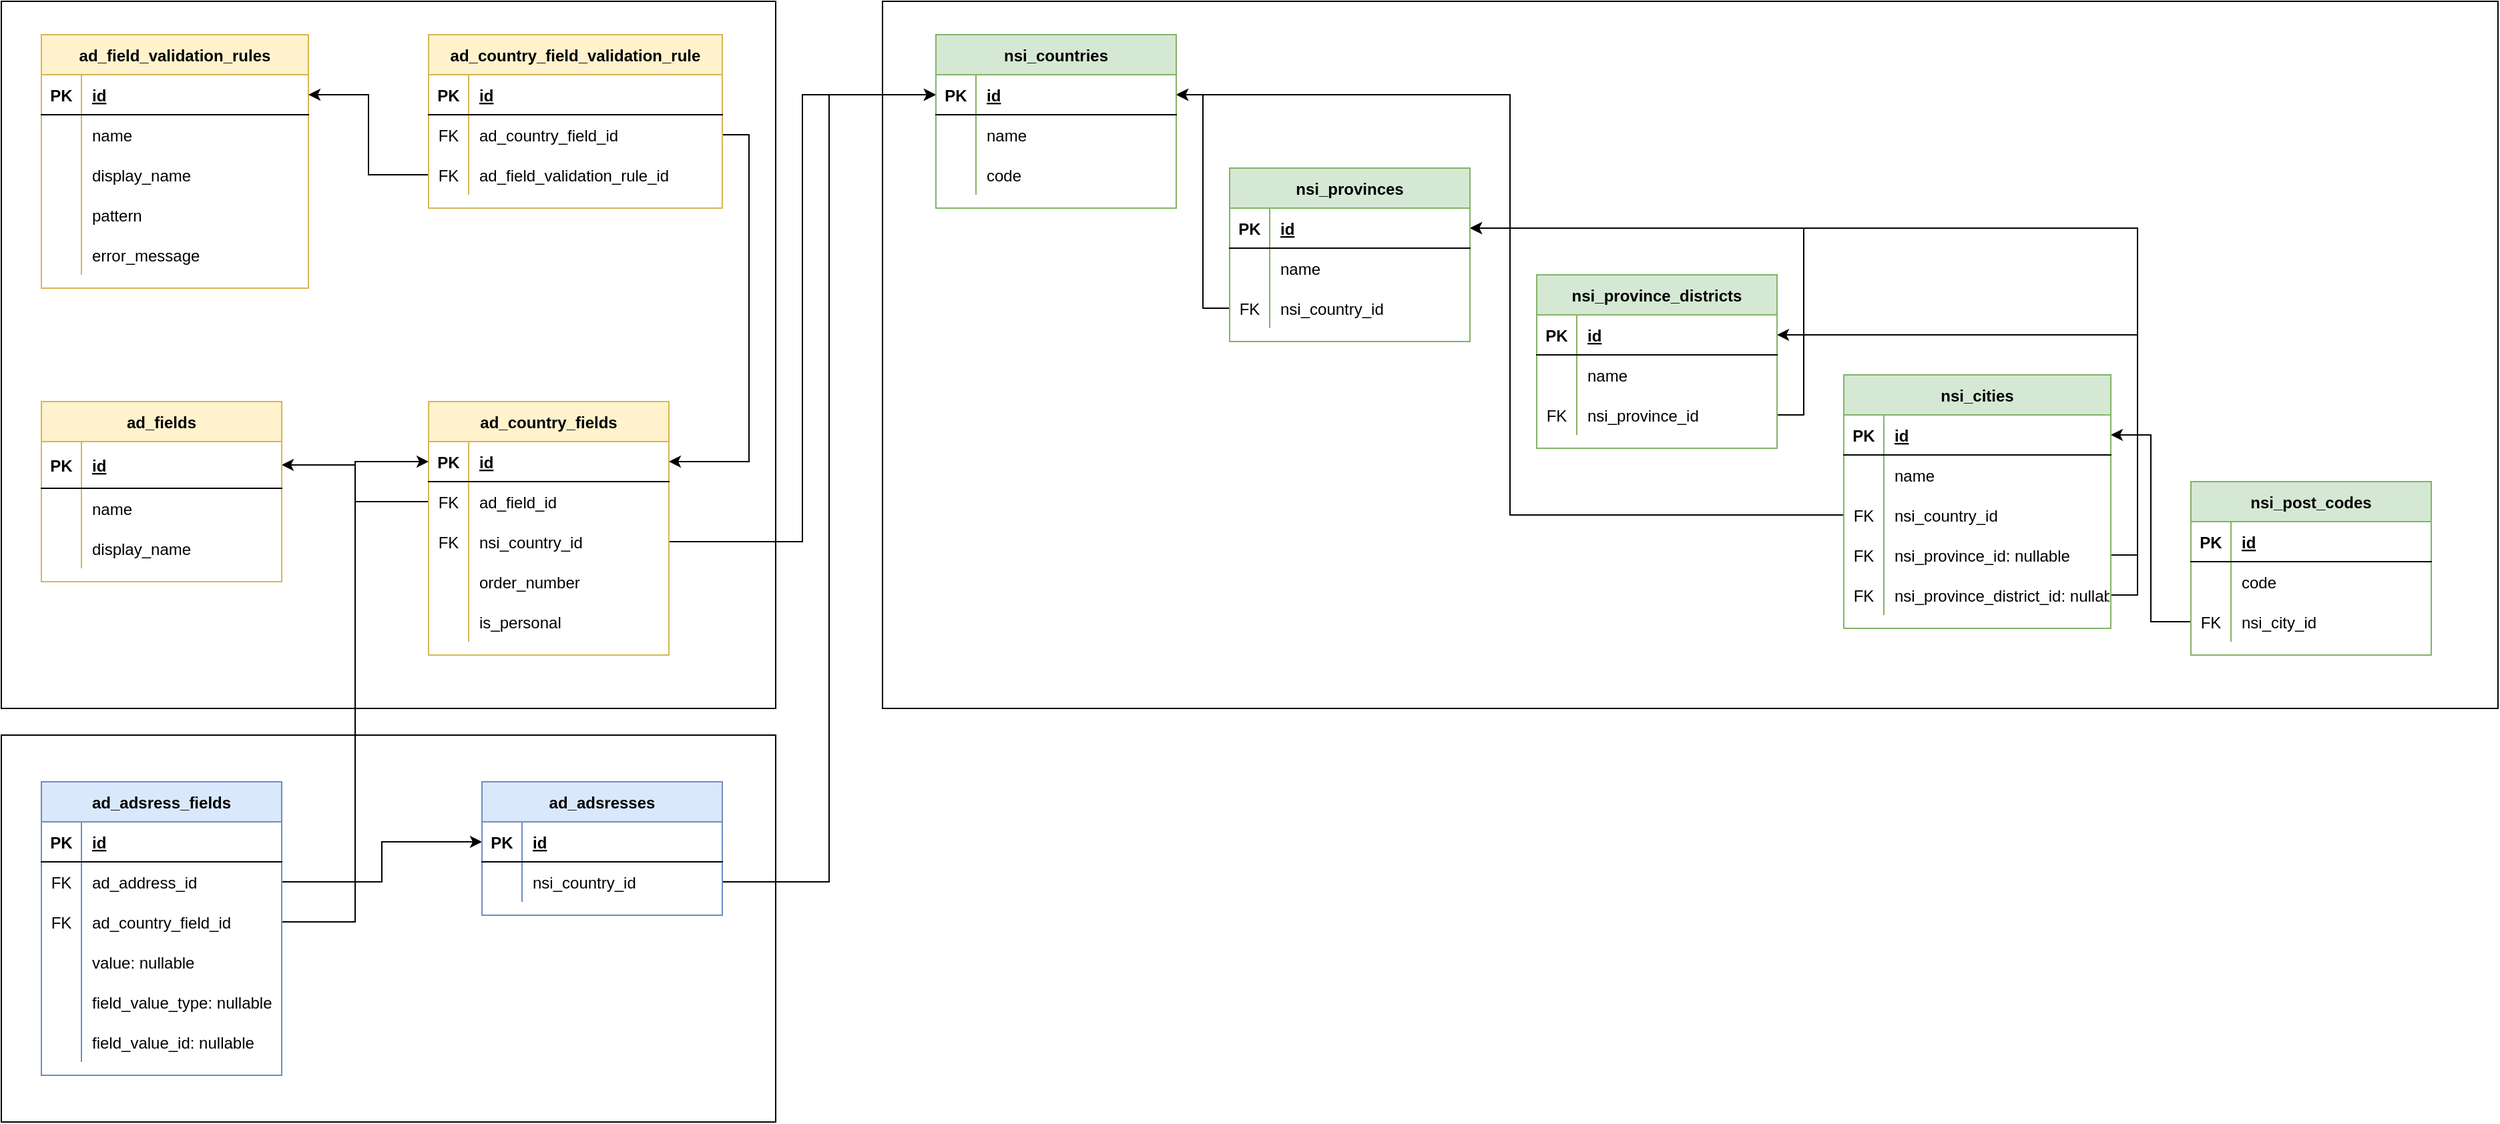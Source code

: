 <mxfile version="13.7.3" type="device"><diagram id="ImB7umV2oOKdSKVImsy7" name="Страница 1"><mxGraphModel dx="2858" dy="1176" grid="1" gridSize="10" guides="1" tooltips="1" connect="1" arrows="1" fold="1" page="1" pageScale="1" pageWidth="827" pageHeight="1169" math="0" shadow="0"><root><mxCell id="0"/><mxCell id="1" parent="0"/><mxCell id="CqZ3nAAo0mYx82hCjhZS-216" value="" style="rounded=0;whiteSpace=wrap;html=1;" vertex="1" parent="1"><mxGeometry x="60" y="170" width="1210" height="530" as="geometry"/></mxCell><mxCell id="CqZ3nAAo0mYx82hCjhZS-215" value="" style="rounded=0;whiteSpace=wrap;html=1;" vertex="1" parent="1"><mxGeometry x="-600" y="720" width="580" height="290" as="geometry"/></mxCell><mxCell id="CqZ3nAAo0mYx82hCjhZS-213" value="" style="rounded=0;whiteSpace=wrap;html=1;" vertex="1" parent="1"><mxGeometry x="-600" y="170" width="580" height="530" as="geometry"/></mxCell><mxCell id="CqZ3nAAo0mYx82hCjhZS-110" style="edgeStyle=orthogonalEdgeStyle;rounded=0;orthogonalLoop=1;jettySize=auto;html=1;exitX=1;exitY=0.5;exitDx=0;exitDy=0;" edge="1" parent="1" source="CqZ3nAAo0mYx82hCjhZS-104" target="CqZ3nAAo0mYx82hCjhZS-2"><mxGeometry relative="1" as="geometry"/></mxCell><mxCell id="CqZ3nAAo0mYx82hCjhZS-111" style="edgeStyle=orthogonalEdgeStyle;rounded=0;orthogonalLoop=1;jettySize=auto;html=1;exitX=0;exitY=0.5;exitDx=0;exitDy=0;entryX=1;entryY=0.5;entryDx=0;entryDy=0;" edge="1" parent="1" source="CqZ3nAAo0mYx82hCjhZS-101" target="CqZ3nAAo0mYx82hCjhZS-70"><mxGeometry relative="1" as="geometry"/></mxCell><mxCell id="CqZ3nAAo0mYx82hCjhZS-82" value="ad_field_validation_rules" style="shape=table;startSize=30;container=1;collapsible=1;childLayout=tableLayout;fixedRows=1;rowLines=0;fontStyle=1;align=center;resizeLast=1;fillColor=#fff2cc;strokeColor=#d6b656;" vertex="1" parent="1"><mxGeometry x="-570" y="195" width="200" height="190" as="geometry"/></mxCell><mxCell id="CqZ3nAAo0mYx82hCjhZS-83" value="" style="shape=partialRectangle;collapsible=0;dropTarget=0;pointerEvents=0;fillColor=none;top=0;left=0;bottom=1;right=0;points=[[0,0.5],[1,0.5]];portConstraint=eastwest;" vertex="1" parent="CqZ3nAAo0mYx82hCjhZS-82"><mxGeometry y="30" width="200" height="30" as="geometry"/></mxCell><mxCell id="CqZ3nAAo0mYx82hCjhZS-84" value="PK" style="shape=partialRectangle;connectable=0;fillColor=none;top=0;left=0;bottom=0;right=0;fontStyle=1;overflow=hidden;" vertex="1" parent="CqZ3nAAo0mYx82hCjhZS-83"><mxGeometry width="30" height="30" as="geometry"/></mxCell><mxCell id="CqZ3nAAo0mYx82hCjhZS-85" value="id" style="shape=partialRectangle;connectable=0;fillColor=none;top=0;left=0;bottom=0;right=0;align=left;spacingLeft=6;fontStyle=5;overflow=hidden;" vertex="1" parent="CqZ3nAAo0mYx82hCjhZS-83"><mxGeometry x="30" width="170" height="30" as="geometry"/></mxCell><mxCell id="CqZ3nAAo0mYx82hCjhZS-89" value="" style="shape=partialRectangle;collapsible=0;dropTarget=0;pointerEvents=0;fillColor=none;top=0;left=0;bottom=0;right=0;points=[[0,0.5],[1,0.5]];portConstraint=eastwest;" vertex="1" parent="CqZ3nAAo0mYx82hCjhZS-82"><mxGeometry y="60" width="200" height="30" as="geometry"/></mxCell><mxCell id="CqZ3nAAo0mYx82hCjhZS-90" value="" style="shape=partialRectangle;connectable=0;fillColor=none;top=0;left=0;bottom=0;right=0;editable=1;overflow=hidden;" vertex="1" parent="CqZ3nAAo0mYx82hCjhZS-89"><mxGeometry width="30" height="30" as="geometry"/></mxCell><mxCell id="CqZ3nAAo0mYx82hCjhZS-91" value="name" style="shape=partialRectangle;connectable=0;fillColor=none;top=0;left=0;bottom=0;right=0;align=left;spacingLeft=6;overflow=hidden;" vertex="1" parent="CqZ3nAAo0mYx82hCjhZS-89"><mxGeometry x="30" width="170" height="30" as="geometry"/></mxCell><mxCell id="CqZ3nAAo0mYx82hCjhZS-207" value="" style="shape=partialRectangle;collapsible=0;dropTarget=0;pointerEvents=0;fillColor=none;top=0;left=0;bottom=0;right=0;points=[[0,0.5],[1,0.5]];portConstraint=eastwest;" vertex="1" parent="CqZ3nAAo0mYx82hCjhZS-82"><mxGeometry y="90" width="200" height="30" as="geometry"/></mxCell><mxCell id="CqZ3nAAo0mYx82hCjhZS-208" value="" style="shape=partialRectangle;connectable=0;fillColor=none;top=0;left=0;bottom=0;right=0;editable=1;overflow=hidden;" vertex="1" parent="CqZ3nAAo0mYx82hCjhZS-207"><mxGeometry width="30" height="30" as="geometry"/></mxCell><mxCell id="CqZ3nAAo0mYx82hCjhZS-209" value="display_name" style="shape=partialRectangle;connectable=0;fillColor=none;top=0;left=0;bottom=0;right=0;align=left;spacingLeft=6;overflow=hidden;" vertex="1" parent="CqZ3nAAo0mYx82hCjhZS-207"><mxGeometry x="30" width="170" height="30" as="geometry"/></mxCell><mxCell id="CqZ3nAAo0mYx82hCjhZS-92" value="" style="shape=partialRectangle;collapsible=0;dropTarget=0;pointerEvents=0;fillColor=none;top=0;left=0;bottom=0;right=0;points=[[0,0.5],[1,0.5]];portConstraint=eastwest;" vertex="1" parent="CqZ3nAAo0mYx82hCjhZS-82"><mxGeometry y="120" width="200" height="30" as="geometry"/></mxCell><mxCell id="CqZ3nAAo0mYx82hCjhZS-93" value="" style="shape=partialRectangle;connectable=0;fillColor=none;top=0;left=0;bottom=0;right=0;editable=1;overflow=hidden;" vertex="1" parent="CqZ3nAAo0mYx82hCjhZS-92"><mxGeometry width="30" height="30" as="geometry"/></mxCell><mxCell id="CqZ3nAAo0mYx82hCjhZS-94" value="pattern" style="shape=partialRectangle;connectable=0;fillColor=none;top=0;left=0;bottom=0;right=0;align=left;spacingLeft=6;overflow=hidden;" vertex="1" parent="CqZ3nAAo0mYx82hCjhZS-92"><mxGeometry x="30" width="170" height="30" as="geometry"/></mxCell><mxCell id="CqZ3nAAo0mYx82hCjhZS-201" value="" style="shape=partialRectangle;collapsible=0;dropTarget=0;pointerEvents=0;fillColor=none;top=0;left=0;bottom=0;right=0;points=[[0,0.5],[1,0.5]];portConstraint=eastwest;" vertex="1" parent="CqZ3nAAo0mYx82hCjhZS-82"><mxGeometry y="150" width="200" height="30" as="geometry"/></mxCell><mxCell id="CqZ3nAAo0mYx82hCjhZS-202" value="" style="shape=partialRectangle;connectable=0;fillColor=none;top=0;left=0;bottom=0;right=0;editable=1;overflow=hidden;" vertex="1" parent="CqZ3nAAo0mYx82hCjhZS-201"><mxGeometry width="30" height="30" as="geometry"/></mxCell><mxCell id="CqZ3nAAo0mYx82hCjhZS-203" value="error_message" style="shape=partialRectangle;connectable=0;fillColor=none;top=0;left=0;bottom=0;right=0;align=left;spacingLeft=6;overflow=hidden;" vertex="1" parent="CqZ3nAAo0mYx82hCjhZS-201"><mxGeometry x="30" width="170" height="30" as="geometry"/></mxCell><mxCell id="CqZ3nAAo0mYx82hCjhZS-127" style="edgeStyle=orthogonalEdgeStyle;rounded=0;orthogonalLoop=1;jettySize=auto;html=1;exitX=1;exitY=0.5;exitDx=0;exitDy=0;entryX=1;entryY=0.5;entryDx=0;entryDy=0;" edge="1" parent="1" source="CqZ3nAAo0mYx82hCjhZS-116" target="CqZ3nAAo0mYx82hCjhZS-98"><mxGeometry relative="1" as="geometry"/></mxCell><mxCell id="CqZ3nAAo0mYx82hCjhZS-128" style="edgeStyle=orthogonalEdgeStyle;rounded=0;orthogonalLoop=1;jettySize=auto;html=1;exitX=0;exitY=0.5;exitDx=0;exitDy=0;entryX=1;entryY=0.5;entryDx=0;entryDy=0;" edge="1" parent="1" source="CqZ3nAAo0mYx82hCjhZS-119" target="CqZ3nAAo0mYx82hCjhZS-83"><mxGeometry relative="1" as="geometry"/></mxCell><mxCell id="CqZ3nAAo0mYx82hCjhZS-159" style="edgeStyle=orthogonalEdgeStyle;rounded=0;orthogonalLoop=1;jettySize=auto;html=1;entryX=1;entryY=0.5;entryDx=0;entryDy=0;" edge="1" parent="1" source="CqZ3nAAo0mYx82hCjhZS-21" target="CqZ3nAAo0mYx82hCjhZS-2"><mxGeometry relative="1" as="geometry"/></mxCell><mxCell id="CqZ3nAAo0mYx82hCjhZS-161" style="edgeStyle=orthogonalEdgeStyle;rounded=0;orthogonalLoop=1;jettySize=auto;html=1;exitX=0;exitY=0.5;exitDx=0;exitDy=0;entryX=1;entryY=0.5;entryDx=0;entryDy=0;" edge="1" parent="1" source="CqZ3nAAo0mYx82hCjhZS-136" target="CqZ3nAAo0mYx82hCjhZS-2"><mxGeometry relative="1" as="geometry"/></mxCell><mxCell id="CqZ3nAAo0mYx82hCjhZS-162" style="edgeStyle=orthogonalEdgeStyle;rounded=0;orthogonalLoop=1;jettySize=auto;html=1;exitX=1;exitY=0.5;exitDx=0;exitDy=0;entryX=1;entryY=0.5;entryDx=0;entryDy=0;" edge="1" parent="1" source="CqZ3nAAo0mYx82hCjhZS-149" target="CqZ3nAAo0mYx82hCjhZS-130"><mxGeometry relative="1" as="geometry"/></mxCell><mxCell id="CqZ3nAAo0mYx82hCjhZS-163" style="edgeStyle=orthogonalEdgeStyle;rounded=0;orthogonalLoop=1;jettySize=auto;html=1;exitX=1;exitY=0.5;exitDx=0;exitDy=0;entryX=1;entryY=0.5;entryDx=0;entryDy=0;" edge="1" parent="1" source="CqZ3nAAo0mYx82hCjhZS-24" target="CqZ3nAAo0mYx82hCjhZS-130"><mxGeometry relative="1" as="geometry"/></mxCell><mxCell id="CqZ3nAAo0mYx82hCjhZS-164" style="edgeStyle=orthogonalEdgeStyle;rounded=0;orthogonalLoop=1;jettySize=auto;html=1;exitX=1;exitY=0.5;exitDx=0;exitDy=0;entryX=1;entryY=0.5;entryDx=0;entryDy=0;" edge="1" parent="1" source="CqZ3nAAo0mYx82hCjhZS-155" target="CqZ3nAAo0mYx82hCjhZS-143"><mxGeometry relative="1" as="geometry"/></mxCell><mxCell id="CqZ3nAAo0mYx82hCjhZS-204" style="edgeStyle=orthogonalEdgeStyle;rounded=0;orthogonalLoop=1;jettySize=auto;html=1;exitX=0;exitY=0.5;exitDx=0;exitDy=0;entryX=1;entryY=0.5;entryDx=0;entryDy=0;" edge="1" parent="1" source="CqZ3nAAo0mYx82hCjhZS-34" target="CqZ3nAAo0mYx82hCjhZS-15"><mxGeometry relative="1" as="geometry"/></mxCell><mxCell id="CqZ3nAAo0mYx82hCjhZS-97" value="ad_country_fields" style="shape=table;startSize=30;container=1;collapsible=1;childLayout=tableLayout;fixedRows=1;rowLines=0;fontStyle=1;align=center;resizeLast=1;fillColor=#fff2cc;strokeColor=#d6b656;" vertex="1" parent="1"><mxGeometry x="-280" y="470" width="180" height="190" as="geometry"/></mxCell><mxCell id="CqZ3nAAo0mYx82hCjhZS-98" value="" style="shape=partialRectangle;collapsible=0;dropTarget=0;pointerEvents=0;fillColor=none;top=0;left=0;bottom=1;right=0;points=[[0,0.5],[1,0.5]];portConstraint=eastwest;" vertex="1" parent="CqZ3nAAo0mYx82hCjhZS-97"><mxGeometry y="30" width="180" height="30" as="geometry"/></mxCell><mxCell id="CqZ3nAAo0mYx82hCjhZS-99" value="PK" style="shape=partialRectangle;connectable=0;fillColor=none;top=0;left=0;bottom=0;right=0;fontStyle=1;overflow=hidden;" vertex="1" parent="CqZ3nAAo0mYx82hCjhZS-98"><mxGeometry width="30" height="30" as="geometry"/></mxCell><mxCell id="CqZ3nAAo0mYx82hCjhZS-100" value="id" style="shape=partialRectangle;connectable=0;fillColor=none;top=0;left=0;bottom=0;right=0;align=left;spacingLeft=6;fontStyle=5;overflow=hidden;" vertex="1" parent="CqZ3nAAo0mYx82hCjhZS-98"><mxGeometry x="30" width="150" height="30" as="geometry"/></mxCell><mxCell id="CqZ3nAAo0mYx82hCjhZS-101" value="" style="shape=partialRectangle;collapsible=0;dropTarget=0;pointerEvents=0;fillColor=none;top=0;left=0;bottom=0;right=0;points=[[0,0.5],[1,0.5]];portConstraint=eastwest;" vertex="1" parent="CqZ3nAAo0mYx82hCjhZS-97"><mxGeometry y="60" width="180" height="30" as="geometry"/></mxCell><mxCell id="CqZ3nAAo0mYx82hCjhZS-102" value="FK" style="shape=partialRectangle;connectable=0;fillColor=none;top=0;left=0;bottom=0;right=0;editable=1;overflow=hidden;" vertex="1" parent="CqZ3nAAo0mYx82hCjhZS-101"><mxGeometry width="30" height="30" as="geometry"/></mxCell><mxCell id="CqZ3nAAo0mYx82hCjhZS-103" value="ad_field_id" style="shape=partialRectangle;connectable=0;fillColor=none;top=0;left=0;bottom=0;right=0;align=left;spacingLeft=6;overflow=hidden;" vertex="1" parent="CqZ3nAAo0mYx82hCjhZS-101"><mxGeometry x="30" width="150" height="30" as="geometry"/></mxCell><mxCell id="CqZ3nAAo0mYx82hCjhZS-104" value="" style="shape=partialRectangle;collapsible=0;dropTarget=0;pointerEvents=0;fillColor=none;top=0;left=0;bottom=0;right=0;points=[[0,0.5],[1,0.5]];portConstraint=eastwest;" vertex="1" parent="CqZ3nAAo0mYx82hCjhZS-97"><mxGeometry y="90" width="180" height="30" as="geometry"/></mxCell><mxCell id="CqZ3nAAo0mYx82hCjhZS-105" value="FK" style="shape=partialRectangle;connectable=0;fillColor=none;top=0;left=0;bottom=0;right=0;editable=1;overflow=hidden;" vertex="1" parent="CqZ3nAAo0mYx82hCjhZS-104"><mxGeometry width="30" height="30" as="geometry"/></mxCell><mxCell id="CqZ3nAAo0mYx82hCjhZS-106" value="nsi_country_id" style="shape=partialRectangle;connectable=0;fillColor=none;top=0;left=0;bottom=0;right=0;align=left;spacingLeft=6;overflow=hidden;" vertex="1" parent="CqZ3nAAo0mYx82hCjhZS-104"><mxGeometry x="30" width="150" height="30" as="geometry"/></mxCell><mxCell id="CqZ3nAAo0mYx82hCjhZS-178" value="" style="shape=partialRectangle;collapsible=0;dropTarget=0;pointerEvents=0;fillColor=none;top=0;left=0;bottom=0;right=0;points=[[0,0.5],[1,0.5]];portConstraint=eastwest;" vertex="1" parent="CqZ3nAAo0mYx82hCjhZS-97"><mxGeometry y="120" width="180" height="30" as="geometry"/></mxCell><mxCell id="CqZ3nAAo0mYx82hCjhZS-179" value="" style="shape=partialRectangle;connectable=0;fillColor=none;top=0;left=0;bottom=0;right=0;editable=1;overflow=hidden;" vertex="1" parent="CqZ3nAAo0mYx82hCjhZS-178"><mxGeometry width="30" height="30" as="geometry"/></mxCell><mxCell id="CqZ3nAAo0mYx82hCjhZS-180" value="order_number" style="shape=partialRectangle;connectable=0;fillColor=none;top=0;left=0;bottom=0;right=0;align=left;spacingLeft=6;overflow=hidden;" vertex="1" parent="CqZ3nAAo0mYx82hCjhZS-178"><mxGeometry x="30" width="150" height="30" as="geometry"/></mxCell><mxCell id="CqZ3nAAo0mYx82hCjhZS-107" value="" style="shape=partialRectangle;collapsible=0;dropTarget=0;pointerEvents=0;fillColor=none;top=0;left=0;bottom=0;right=0;points=[[0,0.5],[1,0.5]];portConstraint=eastwest;" vertex="1" parent="CqZ3nAAo0mYx82hCjhZS-97"><mxGeometry y="150" width="180" height="30" as="geometry"/></mxCell><mxCell id="CqZ3nAAo0mYx82hCjhZS-108" value="" style="shape=partialRectangle;connectable=0;fillColor=none;top=0;left=0;bottom=0;right=0;editable=1;overflow=hidden;" vertex="1" parent="CqZ3nAAo0mYx82hCjhZS-107"><mxGeometry width="30" height="30" as="geometry"/></mxCell><mxCell id="CqZ3nAAo0mYx82hCjhZS-109" value="is_personal" style="shape=partialRectangle;connectable=0;fillColor=none;top=0;left=0;bottom=0;right=0;align=left;spacingLeft=6;overflow=hidden;" vertex="1" parent="CqZ3nAAo0mYx82hCjhZS-107"><mxGeometry x="30" width="150" height="30" as="geometry"/></mxCell><mxCell id="CqZ3nAAo0mYx82hCjhZS-205" style="edgeStyle=orthogonalEdgeStyle;rounded=0;orthogonalLoop=1;jettySize=auto;html=1;exitX=1;exitY=0.5;exitDx=0;exitDy=0;entryX=0;entryY=0.5;entryDx=0;entryDy=0;" edge="1" parent="1" source="CqZ3nAAo0mYx82hCjhZS-185" target="CqZ3nAAo0mYx82hCjhZS-166"><mxGeometry relative="1" as="geometry"/></mxCell><mxCell id="CqZ3nAAo0mYx82hCjhZS-206" style="edgeStyle=orthogonalEdgeStyle;rounded=0;orthogonalLoop=1;jettySize=auto;html=1;exitX=1;exitY=0.5;exitDx=0;exitDy=0;entryX=0;entryY=0.5;entryDx=0;entryDy=0;" edge="1" parent="1" source="CqZ3nAAo0mYx82hCjhZS-172" target="CqZ3nAAo0mYx82hCjhZS-2"><mxGeometry relative="1" as="geometry"/></mxCell><mxCell id="CqZ3nAAo0mYx82hCjhZS-214" style="edgeStyle=orthogonalEdgeStyle;rounded=0;orthogonalLoop=1;jettySize=auto;html=1;exitX=1;exitY=0.5;exitDx=0;exitDy=0;entryX=0;entryY=0.5;entryDx=0;entryDy=0;" edge="1" parent="1" source="CqZ3nAAo0mYx82hCjhZS-195" target="CqZ3nAAo0mYx82hCjhZS-98"><mxGeometry relative="1" as="geometry"/></mxCell><mxCell id="CqZ3nAAo0mYx82hCjhZS-112" value="ad_country_field_validation_rule" style="shape=table;startSize=30;container=1;collapsible=1;childLayout=tableLayout;fixedRows=1;rowLines=0;fontStyle=1;align=center;resizeLast=1;fillColor=#fff2cc;strokeColor=#d6b656;" vertex="1" parent="1"><mxGeometry x="-280" y="195" width="220" height="130" as="geometry"/></mxCell><mxCell id="CqZ3nAAo0mYx82hCjhZS-113" value="" style="shape=partialRectangle;collapsible=0;dropTarget=0;pointerEvents=0;fillColor=none;top=0;left=0;bottom=1;right=0;points=[[0,0.5],[1,0.5]];portConstraint=eastwest;" vertex="1" parent="CqZ3nAAo0mYx82hCjhZS-112"><mxGeometry y="30" width="220" height="30" as="geometry"/></mxCell><mxCell id="CqZ3nAAo0mYx82hCjhZS-114" value="PK" style="shape=partialRectangle;connectable=0;fillColor=none;top=0;left=0;bottom=0;right=0;fontStyle=1;overflow=hidden;" vertex="1" parent="CqZ3nAAo0mYx82hCjhZS-113"><mxGeometry width="30" height="30" as="geometry"/></mxCell><mxCell id="CqZ3nAAo0mYx82hCjhZS-115" value="id" style="shape=partialRectangle;connectable=0;fillColor=none;top=0;left=0;bottom=0;right=0;align=left;spacingLeft=6;fontStyle=5;overflow=hidden;" vertex="1" parent="CqZ3nAAo0mYx82hCjhZS-113"><mxGeometry x="30" width="190" height="30" as="geometry"/></mxCell><mxCell id="CqZ3nAAo0mYx82hCjhZS-116" value="" style="shape=partialRectangle;collapsible=0;dropTarget=0;pointerEvents=0;fillColor=none;top=0;left=0;bottom=0;right=0;points=[[0,0.5],[1,0.5]];portConstraint=eastwest;" vertex="1" parent="CqZ3nAAo0mYx82hCjhZS-112"><mxGeometry y="60" width="220" height="30" as="geometry"/></mxCell><mxCell id="CqZ3nAAo0mYx82hCjhZS-117" value="FK" style="shape=partialRectangle;connectable=0;fillColor=none;top=0;left=0;bottom=0;right=0;editable=1;overflow=hidden;" vertex="1" parent="CqZ3nAAo0mYx82hCjhZS-116"><mxGeometry width="30" height="30" as="geometry"/></mxCell><mxCell id="CqZ3nAAo0mYx82hCjhZS-118" value="ad_country_field_id" style="shape=partialRectangle;connectable=0;fillColor=none;top=0;left=0;bottom=0;right=0;align=left;spacingLeft=6;overflow=hidden;" vertex="1" parent="CqZ3nAAo0mYx82hCjhZS-116"><mxGeometry x="30" width="190" height="30" as="geometry"/></mxCell><mxCell id="CqZ3nAAo0mYx82hCjhZS-119" value="" style="shape=partialRectangle;collapsible=0;dropTarget=0;pointerEvents=0;fillColor=none;top=0;left=0;bottom=0;right=0;points=[[0,0.5],[1,0.5]];portConstraint=eastwest;" vertex="1" parent="CqZ3nAAo0mYx82hCjhZS-112"><mxGeometry y="90" width="220" height="30" as="geometry"/></mxCell><mxCell id="CqZ3nAAo0mYx82hCjhZS-120" value="FK" style="shape=partialRectangle;connectable=0;fillColor=none;top=0;left=0;bottom=0;right=0;editable=1;overflow=hidden;" vertex="1" parent="CqZ3nAAo0mYx82hCjhZS-119"><mxGeometry width="30" height="30" as="geometry"/></mxCell><mxCell id="CqZ3nAAo0mYx82hCjhZS-121" value="ad_field_validation_rule_id" style="shape=partialRectangle;connectable=0;fillColor=none;top=0;left=0;bottom=0;right=0;align=left;spacingLeft=6;overflow=hidden;" vertex="1" parent="CqZ3nAAo0mYx82hCjhZS-119"><mxGeometry x="30" width="190" height="30" as="geometry"/></mxCell><mxCell id="CqZ3nAAo0mYx82hCjhZS-1" value="nsi_countries" style="shape=table;startSize=30;container=1;collapsible=1;childLayout=tableLayout;fixedRows=1;rowLines=0;fontStyle=1;align=center;resizeLast=1;fillColor=#d5e8d4;strokeColor=#82b366;" vertex="1" parent="1"><mxGeometry x="100" y="195" width="180" height="130" as="geometry"/></mxCell><mxCell id="CqZ3nAAo0mYx82hCjhZS-2" value="" style="shape=partialRectangle;collapsible=0;dropTarget=0;pointerEvents=0;fillColor=none;top=0;left=0;bottom=1;right=0;points=[[0,0.5],[1,0.5]];portConstraint=eastwest;" vertex="1" parent="CqZ3nAAo0mYx82hCjhZS-1"><mxGeometry y="30" width="180" height="30" as="geometry"/></mxCell><mxCell id="CqZ3nAAo0mYx82hCjhZS-3" value="PK" style="shape=partialRectangle;connectable=0;fillColor=none;top=0;left=0;bottom=0;right=0;fontStyle=1;overflow=hidden;" vertex="1" parent="CqZ3nAAo0mYx82hCjhZS-2"><mxGeometry width="30" height="30" as="geometry"/></mxCell><mxCell id="CqZ3nAAo0mYx82hCjhZS-4" value="id" style="shape=partialRectangle;connectable=0;fillColor=none;top=0;left=0;bottom=0;right=0;align=left;spacingLeft=6;fontStyle=5;overflow=hidden;" vertex="1" parent="CqZ3nAAo0mYx82hCjhZS-2"><mxGeometry x="30" width="150" height="30" as="geometry"/></mxCell><mxCell id="CqZ3nAAo0mYx82hCjhZS-5" value="" style="shape=partialRectangle;collapsible=0;dropTarget=0;pointerEvents=0;fillColor=none;top=0;left=0;bottom=0;right=0;points=[[0,0.5],[1,0.5]];portConstraint=eastwest;" vertex="1" parent="CqZ3nAAo0mYx82hCjhZS-1"><mxGeometry y="60" width="180" height="30" as="geometry"/></mxCell><mxCell id="CqZ3nAAo0mYx82hCjhZS-6" value="" style="shape=partialRectangle;connectable=0;fillColor=none;top=0;left=0;bottom=0;right=0;editable=1;overflow=hidden;" vertex="1" parent="CqZ3nAAo0mYx82hCjhZS-5"><mxGeometry width="30" height="30" as="geometry"/></mxCell><mxCell id="CqZ3nAAo0mYx82hCjhZS-7" value="name" style="shape=partialRectangle;connectable=0;fillColor=none;top=0;left=0;bottom=0;right=0;align=left;spacingLeft=6;overflow=hidden;" vertex="1" parent="CqZ3nAAo0mYx82hCjhZS-5"><mxGeometry x="30" width="150" height="30" as="geometry"/></mxCell><mxCell id="CqZ3nAAo0mYx82hCjhZS-11" value="" style="shape=partialRectangle;collapsible=0;dropTarget=0;pointerEvents=0;fillColor=none;top=0;left=0;bottom=0;right=0;points=[[0,0.5],[1,0.5]];portConstraint=eastwest;" vertex="1" parent="CqZ3nAAo0mYx82hCjhZS-1"><mxGeometry y="90" width="180" height="30" as="geometry"/></mxCell><mxCell id="CqZ3nAAo0mYx82hCjhZS-12" value="" style="shape=partialRectangle;connectable=0;fillColor=none;top=0;left=0;bottom=0;right=0;editable=1;overflow=hidden;" vertex="1" parent="CqZ3nAAo0mYx82hCjhZS-11"><mxGeometry width="30" height="30" as="geometry"/></mxCell><mxCell id="CqZ3nAAo0mYx82hCjhZS-13" value="code" style="shape=partialRectangle;connectable=0;fillColor=none;top=0;left=0;bottom=0;right=0;align=left;spacingLeft=6;overflow=hidden;" vertex="1" parent="CqZ3nAAo0mYx82hCjhZS-11"><mxGeometry x="30" width="150" height="30" as="geometry"/></mxCell><mxCell id="CqZ3nAAo0mYx82hCjhZS-129" value="nsi_provinces" style="shape=table;startSize=30;container=1;collapsible=1;childLayout=tableLayout;fixedRows=1;rowLines=0;fontStyle=1;align=center;resizeLast=1;fillColor=#d5e8d4;strokeColor=#82b366;" vertex="1" parent="1"><mxGeometry x="320" y="295" width="180" height="130" as="geometry"/></mxCell><mxCell id="CqZ3nAAo0mYx82hCjhZS-130" value="" style="shape=partialRectangle;collapsible=0;dropTarget=0;pointerEvents=0;fillColor=none;top=0;left=0;bottom=1;right=0;points=[[0,0.5],[1,0.5]];portConstraint=eastwest;" vertex="1" parent="CqZ3nAAo0mYx82hCjhZS-129"><mxGeometry y="30" width="180" height="30" as="geometry"/></mxCell><mxCell id="CqZ3nAAo0mYx82hCjhZS-131" value="PK" style="shape=partialRectangle;connectable=0;fillColor=none;top=0;left=0;bottom=0;right=0;fontStyle=1;overflow=hidden;" vertex="1" parent="CqZ3nAAo0mYx82hCjhZS-130"><mxGeometry width="30" height="30" as="geometry"/></mxCell><mxCell id="CqZ3nAAo0mYx82hCjhZS-132" value="id" style="shape=partialRectangle;connectable=0;fillColor=none;top=0;left=0;bottom=0;right=0;align=left;spacingLeft=6;fontStyle=5;overflow=hidden;" vertex="1" parent="CqZ3nAAo0mYx82hCjhZS-130"><mxGeometry x="30" width="150" height="30" as="geometry"/></mxCell><mxCell id="CqZ3nAAo0mYx82hCjhZS-133" value="" style="shape=partialRectangle;collapsible=0;dropTarget=0;pointerEvents=0;fillColor=none;top=0;left=0;bottom=0;right=0;points=[[0,0.5],[1,0.5]];portConstraint=eastwest;" vertex="1" parent="CqZ3nAAo0mYx82hCjhZS-129"><mxGeometry y="60" width="180" height="30" as="geometry"/></mxCell><mxCell id="CqZ3nAAo0mYx82hCjhZS-134" value="" style="shape=partialRectangle;connectable=0;fillColor=none;top=0;left=0;bottom=0;right=0;editable=1;overflow=hidden;" vertex="1" parent="CqZ3nAAo0mYx82hCjhZS-133"><mxGeometry width="30" height="30" as="geometry"/></mxCell><mxCell id="CqZ3nAAo0mYx82hCjhZS-135" value="name" style="shape=partialRectangle;connectable=0;fillColor=none;top=0;left=0;bottom=0;right=0;align=left;spacingLeft=6;overflow=hidden;" vertex="1" parent="CqZ3nAAo0mYx82hCjhZS-133"><mxGeometry x="30" width="150" height="30" as="geometry"/></mxCell><mxCell id="CqZ3nAAo0mYx82hCjhZS-136" value="" style="shape=partialRectangle;collapsible=0;dropTarget=0;pointerEvents=0;fillColor=none;top=0;left=0;bottom=0;right=0;points=[[0,0.5],[1,0.5]];portConstraint=eastwest;" vertex="1" parent="CqZ3nAAo0mYx82hCjhZS-129"><mxGeometry y="90" width="180" height="30" as="geometry"/></mxCell><mxCell id="CqZ3nAAo0mYx82hCjhZS-137" value="FK" style="shape=partialRectangle;connectable=0;fillColor=none;top=0;left=0;bottom=0;right=0;editable=1;overflow=hidden;" vertex="1" parent="CqZ3nAAo0mYx82hCjhZS-136"><mxGeometry width="30" height="30" as="geometry"/></mxCell><mxCell id="CqZ3nAAo0mYx82hCjhZS-138" value="nsi_country_id" style="shape=partialRectangle;connectable=0;fillColor=none;top=0;left=0;bottom=0;right=0;align=left;spacingLeft=6;overflow=hidden;" vertex="1" parent="CqZ3nAAo0mYx82hCjhZS-136"><mxGeometry x="30" width="150" height="30" as="geometry"/></mxCell><mxCell id="CqZ3nAAo0mYx82hCjhZS-142" value="nsi_province_districts" style="shape=table;startSize=30;container=1;collapsible=1;childLayout=tableLayout;fixedRows=1;rowLines=0;fontStyle=1;align=center;resizeLast=1;fillColor=#d5e8d4;strokeColor=#82b366;" vertex="1" parent="1"><mxGeometry x="550" y="375" width="180" height="130" as="geometry"/></mxCell><mxCell id="CqZ3nAAo0mYx82hCjhZS-143" value="" style="shape=partialRectangle;collapsible=0;dropTarget=0;pointerEvents=0;fillColor=none;top=0;left=0;bottom=1;right=0;points=[[0,0.5],[1,0.5]];portConstraint=eastwest;" vertex="1" parent="CqZ3nAAo0mYx82hCjhZS-142"><mxGeometry y="30" width="180" height="30" as="geometry"/></mxCell><mxCell id="CqZ3nAAo0mYx82hCjhZS-144" value="PK" style="shape=partialRectangle;connectable=0;fillColor=none;top=0;left=0;bottom=0;right=0;fontStyle=1;overflow=hidden;" vertex="1" parent="CqZ3nAAo0mYx82hCjhZS-143"><mxGeometry width="30" height="30" as="geometry"/></mxCell><mxCell id="CqZ3nAAo0mYx82hCjhZS-145" value="id" style="shape=partialRectangle;connectable=0;fillColor=none;top=0;left=0;bottom=0;right=0;align=left;spacingLeft=6;fontStyle=5;overflow=hidden;" vertex="1" parent="CqZ3nAAo0mYx82hCjhZS-143"><mxGeometry x="30" width="150" height="30" as="geometry"/></mxCell><mxCell id="CqZ3nAAo0mYx82hCjhZS-146" value="" style="shape=partialRectangle;collapsible=0;dropTarget=0;pointerEvents=0;fillColor=none;top=0;left=0;bottom=0;right=0;points=[[0,0.5],[1,0.5]];portConstraint=eastwest;" vertex="1" parent="CqZ3nAAo0mYx82hCjhZS-142"><mxGeometry y="60" width="180" height="30" as="geometry"/></mxCell><mxCell id="CqZ3nAAo0mYx82hCjhZS-147" value="" style="shape=partialRectangle;connectable=0;fillColor=none;top=0;left=0;bottom=0;right=0;editable=1;overflow=hidden;" vertex="1" parent="CqZ3nAAo0mYx82hCjhZS-146"><mxGeometry width="30" height="30" as="geometry"/></mxCell><mxCell id="CqZ3nAAo0mYx82hCjhZS-148" value="name" style="shape=partialRectangle;connectable=0;fillColor=none;top=0;left=0;bottom=0;right=0;align=left;spacingLeft=6;overflow=hidden;" vertex="1" parent="CqZ3nAAo0mYx82hCjhZS-146"><mxGeometry x="30" width="150" height="30" as="geometry"/></mxCell><mxCell id="CqZ3nAAo0mYx82hCjhZS-149" value="" style="shape=partialRectangle;collapsible=0;dropTarget=0;pointerEvents=0;fillColor=none;top=0;left=0;bottom=0;right=0;points=[[0,0.5],[1,0.5]];portConstraint=eastwest;" vertex="1" parent="CqZ3nAAo0mYx82hCjhZS-142"><mxGeometry y="90" width="180" height="30" as="geometry"/></mxCell><mxCell id="CqZ3nAAo0mYx82hCjhZS-150" value="FK" style="shape=partialRectangle;connectable=0;fillColor=none;top=0;left=0;bottom=0;right=0;editable=1;overflow=hidden;" vertex="1" parent="CqZ3nAAo0mYx82hCjhZS-149"><mxGeometry width="30" height="30" as="geometry"/></mxCell><mxCell id="CqZ3nAAo0mYx82hCjhZS-151" value="nsi_province_id" style="shape=partialRectangle;connectable=0;fillColor=none;top=0;left=0;bottom=0;right=0;align=left;spacingLeft=6;overflow=hidden;" vertex="1" parent="CqZ3nAAo0mYx82hCjhZS-149"><mxGeometry x="30" width="150" height="30" as="geometry"/></mxCell><mxCell id="CqZ3nAAo0mYx82hCjhZS-14" value="nsi_cities" style="shape=table;startSize=30;container=1;collapsible=1;childLayout=tableLayout;fixedRows=1;rowLines=0;fontStyle=1;align=center;resizeLast=1;fillColor=#d5e8d4;strokeColor=#82b366;" vertex="1" parent="1"><mxGeometry x="780" y="450" width="200" height="190" as="geometry"/></mxCell><mxCell id="CqZ3nAAo0mYx82hCjhZS-15" value="" style="shape=partialRectangle;collapsible=0;dropTarget=0;pointerEvents=0;fillColor=none;top=0;left=0;bottom=1;right=0;points=[[0,0.5],[1,0.5]];portConstraint=eastwest;" vertex="1" parent="CqZ3nAAo0mYx82hCjhZS-14"><mxGeometry y="30" width="200" height="30" as="geometry"/></mxCell><mxCell id="CqZ3nAAo0mYx82hCjhZS-16" value="PK" style="shape=partialRectangle;connectable=0;fillColor=none;top=0;left=0;bottom=0;right=0;fontStyle=1;overflow=hidden;" vertex="1" parent="CqZ3nAAo0mYx82hCjhZS-15"><mxGeometry width="30" height="30" as="geometry"/></mxCell><mxCell id="CqZ3nAAo0mYx82hCjhZS-17" value="id" style="shape=partialRectangle;connectable=0;fillColor=none;top=0;left=0;bottom=0;right=0;align=left;spacingLeft=6;fontStyle=5;overflow=hidden;" vertex="1" parent="CqZ3nAAo0mYx82hCjhZS-15"><mxGeometry x="30" width="170" height="30" as="geometry"/></mxCell><mxCell id="CqZ3nAAo0mYx82hCjhZS-18" value="" style="shape=partialRectangle;collapsible=0;dropTarget=0;pointerEvents=0;fillColor=none;top=0;left=0;bottom=0;right=0;points=[[0,0.5],[1,0.5]];portConstraint=eastwest;" vertex="1" parent="CqZ3nAAo0mYx82hCjhZS-14"><mxGeometry y="60" width="200" height="30" as="geometry"/></mxCell><mxCell id="CqZ3nAAo0mYx82hCjhZS-19" value="" style="shape=partialRectangle;connectable=0;fillColor=none;top=0;left=0;bottom=0;right=0;editable=1;overflow=hidden;" vertex="1" parent="CqZ3nAAo0mYx82hCjhZS-18"><mxGeometry width="30" height="30" as="geometry"/></mxCell><mxCell id="CqZ3nAAo0mYx82hCjhZS-20" value="name" style="shape=partialRectangle;connectable=0;fillColor=none;top=0;left=0;bottom=0;right=0;align=left;spacingLeft=6;overflow=hidden;" vertex="1" parent="CqZ3nAAo0mYx82hCjhZS-18"><mxGeometry x="30" width="170" height="30" as="geometry"/></mxCell><mxCell id="CqZ3nAAo0mYx82hCjhZS-21" value="" style="shape=partialRectangle;collapsible=0;dropTarget=0;pointerEvents=0;fillColor=none;top=0;left=0;bottom=0;right=0;points=[[0,0.5],[1,0.5]];portConstraint=eastwest;" vertex="1" parent="CqZ3nAAo0mYx82hCjhZS-14"><mxGeometry y="90" width="200" height="30" as="geometry"/></mxCell><mxCell id="CqZ3nAAo0mYx82hCjhZS-22" value="FK" style="shape=partialRectangle;connectable=0;fillColor=none;top=0;left=0;bottom=0;right=0;editable=1;overflow=hidden;" vertex="1" parent="CqZ3nAAo0mYx82hCjhZS-21"><mxGeometry width="30" height="30" as="geometry"/></mxCell><mxCell id="CqZ3nAAo0mYx82hCjhZS-23" value="nsi_country_id" style="shape=partialRectangle;connectable=0;fillColor=none;top=0;left=0;bottom=0;right=0;align=left;spacingLeft=6;overflow=hidden;" vertex="1" parent="CqZ3nAAo0mYx82hCjhZS-21"><mxGeometry x="30" width="170" height="30" as="geometry"/></mxCell><mxCell id="CqZ3nAAo0mYx82hCjhZS-24" value="" style="shape=partialRectangle;collapsible=0;dropTarget=0;pointerEvents=0;fillColor=none;top=0;left=0;bottom=0;right=0;points=[[0,0.5],[1,0.5]];portConstraint=eastwest;" vertex="1" parent="CqZ3nAAo0mYx82hCjhZS-14"><mxGeometry y="120" width="200" height="30" as="geometry"/></mxCell><mxCell id="CqZ3nAAo0mYx82hCjhZS-25" value="FK" style="shape=partialRectangle;connectable=0;fillColor=none;top=0;left=0;bottom=0;right=0;editable=1;overflow=hidden;" vertex="1" parent="CqZ3nAAo0mYx82hCjhZS-24"><mxGeometry width="30" height="30" as="geometry"/></mxCell><mxCell id="CqZ3nAAo0mYx82hCjhZS-26" value="nsi_province_id: nullable" style="shape=partialRectangle;connectable=0;fillColor=none;top=0;left=0;bottom=0;right=0;align=left;spacingLeft=6;overflow=hidden;" vertex="1" parent="CqZ3nAAo0mYx82hCjhZS-24"><mxGeometry x="30" width="170" height="30" as="geometry"/></mxCell><mxCell id="CqZ3nAAo0mYx82hCjhZS-155" value="" style="shape=partialRectangle;collapsible=0;dropTarget=0;pointerEvents=0;fillColor=none;top=0;left=0;bottom=0;right=0;points=[[0,0.5],[1,0.5]];portConstraint=eastwest;" vertex="1" parent="CqZ3nAAo0mYx82hCjhZS-14"><mxGeometry y="150" width="200" height="30" as="geometry"/></mxCell><mxCell id="CqZ3nAAo0mYx82hCjhZS-156" value="FK" style="shape=partialRectangle;connectable=0;fillColor=none;top=0;left=0;bottom=0;right=0;editable=1;overflow=hidden;" vertex="1" parent="CqZ3nAAo0mYx82hCjhZS-155"><mxGeometry width="30" height="30" as="geometry"/></mxCell><mxCell id="CqZ3nAAo0mYx82hCjhZS-157" value="nsi_province_district_id: nullable" style="shape=partialRectangle;connectable=0;fillColor=none;top=0;left=0;bottom=0;right=0;align=left;spacingLeft=6;overflow=hidden;" vertex="1" parent="CqZ3nAAo0mYx82hCjhZS-155"><mxGeometry x="30" width="170" height="30" as="geometry"/></mxCell><mxCell id="CqZ3nAAo0mYx82hCjhZS-27" value="nsi_post_codes" style="shape=table;startSize=30;container=1;collapsible=1;childLayout=tableLayout;fixedRows=1;rowLines=0;fontStyle=1;align=center;resizeLast=1;fillColor=#d5e8d4;strokeColor=#82b366;" vertex="1" parent="1"><mxGeometry x="1040" y="530" width="180" height="130" as="geometry"/></mxCell><mxCell id="CqZ3nAAo0mYx82hCjhZS-28" value="" style="shape=partialRectangle;collapsible=0;dropTarget=0;pointerEvents=0;fillColor=none;top=0;left=0;bottom=1;right=0;points=[[0,0.5],[1,0.5]];portConstraint=eastwest;" vertex="1" parent="CqZ3nAAo0mYx82hCjhZS-27"><mxGeometry y="30" width="180" height="30" as="geometry"/></mxCell><mxCell id="CqZ3nAAo0mYx82hCjhZS-29" value="PK" style="shape=partialRectangle;connectable=0;fillColor=none;top=0;left=0;bottom=0;right=0;fontStyle=1;overflow=hidden;" vertex="1" parent="CqZ3nAAo0mYx82hCjhZS-28"><mxGeometry width="30" height="30" as="geometry"/></mxCell><mxCell id="CqZ3nAAo0mYx82hCjhZS-30" value="id" style="shape=partialRectangle;connectable=0;fillColor=none;top=0;left=0;bottom=0;right=0;align=left;spacingLeft=6;fontStyle=5;overflow=hidden;" vertex="1" parent="CqZ3nAAo0mYx82hCjhZS-28"><mxGeometry x="30" width="150" height="30" as="geometry"/></mxCell><mxCell id="CqZ3nAAo0mYx82hCjhZS-31" value="" style="shape=partialRectangle;collapsible=0;dropTarget=0;pointerEvents=0;fillColor=none;top=0;left=0;bottom=0;right=0;points=[[0,0.5],[1,0.5]];portConstraint=eastwest;" vertex="1" parent="CqZ3nAAo0mYx82hCjhZS-27"><mxGeometry y="60" width="180" height="30" as="geometry"/></mxCell><mxCell id="CqZ3nAAo0mYx82hCjhZS-32" value="" style="shape=partialRectangle;connectable=0;fillColor=none;top=0;left=0;bottom=0;right=0;editable=1;overflow=hidden;" vertex="1" parent="CqZ3nAAo0mYx82hCjhZS-31"><mxGeometry width="30" height="30" as="geometry"/></mxCell><mxCell id="CqZ3nAAo0mYx82hCjhZS-33" value="code" style="shape=partialRectangle;connectable=0;fillColor=none;top=0;left=0;bottom=0;right=0;align=left;spacingLeft=6;overflow=hidden;" vertex="1" parent="CqZ3nAAo0mYx82hCjhZS-31"><mxGeometry x="30" width="150" height="30" as="geometry"/></mxCell><mxCell id="CqZ3nAAo0mYx82hCjhZS-34" value="" style="shape=partialRectangle;collapsible=0;dropTarget=0;pointerEvents=0;fillColor=none;top=0;left=0;bottom=0;right=0;points=[[0,0.5],[1,0.5]];portConstraint=eastwest;" vertex="1" parent="CqZ3nAAo0mYx82hCjhZS-27"><mxGeometry y="90" width="180" height="30" as="geometry"/></mxCell><mxCell id="CqZ3nAAo0mYx82hCjhZS-35" value="FK" style="shape=partialRectangle;connectable=0;fillColor=none;top=0;left=0;bottom=0;right=0;editable=1;overflow=hidden;" vertex="1" parent="CqZ3nAAo0mYx82hCjhZS-34"><mxGeometry width="30" height="30" as="geometry"/></mxCell><mxCell id="CqZ3nAAo0mYx82hCjhZS-36" value="nsi_city_id" style="shape=partialRectangle;connectable=0;fillColor=none;top=0;left=0;bottom=0;right=0;align=left;spacingLeft=6;overflow=hidden;" vertex="1" parent="CqZ3nAAo0mYx82hCjhZS-34"><mxGeometry x="30" width="150" height="30" as="geometry"/></mxCell><mxCell id="CqZ3nAAo0mYx82hCjhZS-69" value="ad_fields" style="shape=table;startSize=30;container=1;collapsible=1;childLayout=tableLayout;fixedRows=1;rowLines=0;fontStyle=1;align=center;resizeLast=1;fillColor=#fff2cc;strokeColor=#d6b656;" vertex="1" parent="1"><mxGeometry x="-570" y="470" width="180" height="135" as="geometry"/></mxCell><mxCell id="CqZ3nAAo0mYx82hCjhZS-70" value="" style="shape=partialRectangle;collapsible=0;dropTarget=0;pointerEvents=0;fillColor=none;top=0;left=0;bottom=1;right=0;points=[[0,0.5],[1,0.5]];portConstraint=eastwest;" vertex="1" parent="CqZ3nAAo0mYx82hCjhZS-69"><mxGeometry y="30" width="180" height="35" as="geometry"/></mxCell><mxCell id="CqZ3nAAo0mYx82hCjhZS-71" value="PK" style="shape=partialRectangle;connectable=0;fillColor=none;top=0;left=0;bottom=0;right=0;fontStyle=1;overflow=hidden;" vertex="1" parent="CqZ3nAAo0mYx82hCjhZS-70"><mxGeometry width="30" height="35" as="geometry"/></mxCell><mxCell id="CqZ3nAAo0mYx82hCjhZS-72" value="id" style="shape=partialRectangle;connectable=0;fillColor=none;top=0;left=0;bottom=0;right=0;align=left;spacingLeft=6;fontStyle=5;overflow=hidden;" vertex="1" parent="CqZ3nAAo0mYx82hCjhZS-70"><mxGeometry x="30" width="150" height="35" as="geometry"/></mxCell><mxCell id="CqZ3nAAo0mYx82hCjhZS-73" value="" style="shape=partialRectangle;collapsible=0;dropTarget=0;pointerEvents=0;fillColor=none;top=0;left=0;bottom=0;right=0;points=[[0,0.5],[1,0.5]];portConstraint=eastwest;" vertex="1" parent="CqZ3nAAo0mYx82hCjhZS-69"><mxGeometry y="65" width="180" height="30" as="geometry"/></mxCell><mxCell id="CqZ3nAAo0mYx82hCjhZS-74" value="" style="shape=partialRectangle;connectable=0;fillColor=none;top=0;left=0;bottom=0;right=0;editable=1;overflow=hidden;" vertex="1" parent="CqZ3nAAo0mYx82hCjhZS-73"><mxGeometry width="30" height="30" as="geometry"/></mxCell><mxCell id="CqZ3nAAo0mYx82hCjhZS-75" value="name" style="shape=partialRectangle;connectable=0;fillColor=none;top=0;left=0;bottom=0;right=0;align=left;spacingLeft=6;overflow=hidden;" vertex="1" parent="CqZ3nAAo0mYx82hCjhZS-73"><mxGeometry x="30" width="150" height="30" as="geometry"/></mxCell><mxCell id="CqZ3nAAo0mYx82hCjhZS-76" value="" style="shape=partialRectangle;collapsible=0;dropTarget=0;pointerEvents=0;fillColor=none;top=0;left=0;bottom=0;right=0;points=[[0,0.5],[1,0.5]];portConstraint=eastwest;" vertex="1" parent="CqZ3nAAo0mYx82hCjhZS-69"><mxGeometry y="95" width="180" height="30" as="geometry"/></mxCell><mxCell id="CqZ3nAAo0mYx82hCjhZS-77" value="" style="shape=partialRectangle;connectable=0;fillColor=none;top=0;left=0;bottom=0;right=0;editable=1;overflow=hidden;" vertex="1" parent="CqZ3nAAo0mYx82hCjhZS-76"><mxGeometry width="30" height="30" as="geometry"/></mxCell><mxCell id="CqZ3nAAo0mYx82hCjhZS-78" value="display_name" style="shape=partialRectangle;connectable=0;fillColor=none;top=0;left=0;bottom=0;right=0;align=left;spacingLeft=6;overflow=hidden;" vertex="1" parent="CqZ3nAAo0mYx82hCjhZS-76"><mxGeometry x="30" width="150" height="30" as="geometry"/></mxCell><mxCell id="CqZ3nAAo0mYx82hCjhZS-181" value="ad_adsress_fields" style="shape=table;startSize=30;container=1;collapsible=1;childLayout=tableLayout;fixedRows=1;rowLines=0;fontStyle=1;align=center;resizeLast=1;fillColor=#dae8fc;strokeColor=#6c8ebf;" vertex="1" parent="1"><mxGeometry x="-570" y="755" width="180" height="220" as="geometry"/></mxCell><mxCell id="CqZ3nAAo0mYx82hCjhZS-182" value="" style="shape=partialRectangle;collapsible=0;dropTarget=0;pointerEvents=0;fillColor=none;top=0;left=0;bottom=1;right=0;points=[[0,0.5],[1,0.5]];portConstraint=eastwest;" vertex="1" parent="CqZ3nAAo0mYx82hCjhZS-181"><mxGeometry y="30" width="180" height="30" as="geometry"/></mxCell><mxCell id="CqZ3nAAo0mYx82hCjhZS-183" value="PK" style="shape=partialRectangle;connectable=0;fillColor=none;top=0;left=0;bottom=0;right=0;fontStyle=1;overflow=hidden;" vertex="1" parent="CqZ3nAAo0mYx82hCjhZS-182"><mxGeometry width="30" height="30" as="geometry"/></mxCell><mxCell id="CqZ3nAAo0mYx82hCjhZS-184" value="id" style="shape=partialRectangle;connectable=0;fillColor=none;top=0;left=0;bottom=0;right=0;align=left;spacingLeft=6;fontStyle=5;overflow=hidden;" vertex="1" parent="CqZ3nAAo0mYx82hCjhZS-182"><mxGeometry x="30" width="150" height="30" as="geometry"/></mxCell><mxCell id="CqZ3nAAo0mYx82hCjhZS-185" value="" style="shape=partialRectangle;collapsible=0;dropTarget=0;pointerEvents=0;fillColor=none;top=0;left=0;bottom=0;right=0;points=[[0,0.5],[1,0.5]];portConstraint=eastwest;" vertex="1" parent="CqZ3nAAo0mYx82hCjhZS-181"><mxGeometry y="60" width="180" height="30" as="geometry"/></mxCell><mxCell id="CqZ3nAAo0mYx82hCjhZS-186" value="FK" style="shape=partialRectangle;connectable=0;fillColor=none;top=0;left=0;bottom=0;right=0;editable=1;overflow=hidden;" vertex="1" parent="CqZ3nAAo0mYx82hCjhZS-185"><mxGeometry width="30" height="30" as="geometry"/></mxCell><mxCell id="CqZ3nAAo0mYx82hCjhZS-187" value="ad_address_id" style="shape=partialRectangle;connectable=0;fillColor=none;top=0;left=0;bottom=0;right=0;align=left;spacingLeft=6;overflow=hidden;" vertex="1" parent="CqZ3nAAo0mYx82hCjhZS-185"><mxGeometry x="30" width="150" height="30" as="geometry"/></mxCell><mxCell id="CqZ3nAAo0mYx82hCjhZS-195" value="" style="shape=partialRectangle;collapsible=0;dropTarget=0;pointerEvents=0;fillColor=none;top=0;left=0;bottom=0;right=0;points=[[0,0.5],[1,0.5]];portConstraint=eastwest;" vertex="1" parent="CqZ3nAAo0mYx82hCjhZS-181"><mxGeometry y="90" width="180" height="30" as="geometry"/></mxCell><mxCell id="CqZ3nAAo0mYx82hCjhZS-196" value="FK" style="shape=partialRectangle;connectable=0;fillColor=none;top=0;left=0;bottom=0;right=0;editable=1;overflow=hidden;" vertex="1" parent="CqZ3nAAo0mYx82hCjhZS-195"><mxGeometry width="30" height="30" as="geometry"/></mxCell><mxCell id="CqZ3nAAo0mYx82hCjhZS-197" value="ad_country_field_id" style="shape=partialRectangle;connectable=0;fillColor=none;top=0;left=0;bottom=0;right=0;align=left;spacingLeft=6;overflow=hidden;" vertex="1" parent="CqZ3nAAo0mYx82hCjhZS-195"><mxGeometry x="30" width="150" height="30" as="geometry"/></mxCell><mxCell id="CqZ3nAAo0mYx82hCjhZS-198" value="" style="shape=partialRectangle;collapsible=0;dropTarget=0;pointerEvents=0;fillColor=none;top=0;left=0;bottom=0;right=0;points=[[0,0.5],[1,0.5]];portConstraint=eastwest;" vertex="1" parent="CqZ3nAAo0mYx82hCjhZS-181"><mxGeometry y="120" width="180" height="30" as="geometry"/></mxCell><mxCell id="CqZ3nAAo0mYx82hCjhZS-199" value="" style="shape=partialRectangle;connectable=0;fillColor=none;top=0;left=0;bottom=0;right=0;editable=1;overflow=hidden;" vertex="1" parent="CqZ3nAAo0mYx82hCjhZS-198"><mxGeometry width="30" height="30" as="geometry"/></mxCell><mxCell id="CqZ3nAAo0mYx82hCjhZS-200" value="value: nullable" style="shape=partialRectangle;connectable=0;fillColor=none;top=0;left=0;bottom=0;right=0;align=left;spacingLeft=6;overflow=hidden;" vertex="1" parent="CqZ3nAAo0mYx82hCjhZS-198"><mxGeometry x="30" width="150" height="30" as="geometry"/></mxCell><mxCell id="CqZ3nAAo0mYx82hCjhZS-188" value="" style="shape=partialRectangle;collapsible=0;dropTarget=0;pointerEvents=0;fillColor=none;top=0;left=0;bottom=0;right=0;points=[[0,0.5],[1,0.5]];portConstraint=eastwest;" vertex="1" parent="CqZ3nAAo0mYx82hCjhZS-181"><mxGeometry y="150" width="180" height="30" as="geometry"/></mxCell><mxCell id="CqZ3nAAo0mYx82hCjhZS-189" value="" style="shape=partialRectangle;connectable=0;fillColor=none;top=0;left=0;bottom=0;right=0;editable=1;overflow=hidden;" vertex="1" parent="CqZ3nAAo0mYx82hCjhZS-188"><mxGeometry width="30" height="30" as="geometry"/></mxCell><mxCell id="CqZ3nAAo0mYx82hCjhZS-190" value="field_value_type: nullable" style="shape=partialRectangle;connectable=0;fillColor=none;top=0;left=0;bottom=0;right=0;align=left;spacingLeft=6;overflow=hidden;" vertex="1" parent="CqZ3nAAo0mYx82hCjhZS-188"><mxGeometry x="30" width="150" height="30" as="geometry"/></mxCell><mxCell id="CqZ3nAAo0mYx82hCjhZS-191" value="" style="shape=partialRectangle;collapsible=0;dropTarget=0;pointerEvents=0;fillColor=none;top=0;left=0;bottom=0;right=0;points=[[0,0.5],[1,0.5]];portConstraint=eastwest;" vertex="1" parent="CqZ3nAAo0mYx82hCjhZS-181"><mxGeometry y="180" width="180" height="30" as="geometry"/></mxCell><mxCell id="CqZ3nAAo0mYx82hCjhZS-192" value="" style="shape=partialRectangle;connectable=0;fillColor=none;top=0;left=0;bottom=0;right=0;editable=1;overflow=hidden;" vertex="1" parent="CqZ3nAAo0mYx82hCjhZS-191"><mxGeometry width="30" height="30" as="geometry"/></mxCell><mxCell id="CqZ3nAAo0mYx82hCjhZS-193" value="field_value_id: nullable" style="shape=partialRectangle;connectable=0;fillColor=none;top=0;left=0;bottom=0;right=0;align=left;spacingLeft=6;overflow=hidden;" vertex="1" parent="CqZ3nAAo0mYx82hCjhZS-191"><mxGeometry x="30" width="150" height="30" as="geometry"/></mxCell><mxCell id="CqZ3nAAo0mYx82hCjhZS-165" value="ad_adsresses" style="shape=table;startSize=30;container=1;collapsible=1;childLayout=tableLayout;fixedRows=1;rowLines=0;fontStyle=1;align=center;resizeLast=1;fillColor=#dae8fc;strokeColor=#6c8ebf;" vertex="1" parent="1"><mxGeometry x="-240" y="755" width="180" height="100" as="geometry"/></mxCell><mxCell id="CqZ3nAAo0mYx82hCjhZS-166" value="" style="shape=partialRectangle;collapsible=0;dropTarget=0;pointerEvents=0;fillColor=none;top=0;left=0;bottom=1;right=0;points=[[0,0.5],[1,0.5]];portConstraint=eastwest;" vertex="1" parent="CqZ3nAAo0mYx82hCjhZS-165"><mxGeometry y="30" width="180" height="30" as="geometry"/></mxCell><mxCell id="CqZ3nAAo0mYx82hCjhZS-167" value="PK" style="shape=partialRectangle;connectable=0;fillColor=none;top=0;left=0;bottom=0;right=0;fontStyle=1;overflow=hidden;" vertex="1" parent="CqZ3nAAo0mYx82hCjhZS-166"><mxGeometry width="30" height="30" as="geometry"/></mxCell><mxCell id="CqZ3nAAo0mYx82hCjhZS-168" value="id" style="shape=partialRectangle;connectable=0;fillColor=none;top=0;left=0;bottom=0;right=0;align=left;spacingLeft=6;fontStyle=5;overflow=hidden;" vertex="1" parent="CqZ3nAAo0mYx82hCjhZS-166"><mxGeometry x="30" width="150" height="30" as="geometry"/></mxCell><mxCell id="CqZ3nAAo0mYx82hCjhZS-172" value="" style="shape=partialRectangle;collapsible=0;dropTarget=0;pointerEvents=0;fillColor=none;top=0;left=0;bottom=0;right=0;points=[[0,0.5],[1,0.5]];portConstraint=eastwest;" vertex="1" parent="CqZ3nAAo0mYx82hCjhZS-165"><mxGeometry y="60" width="180" height="30" as="geometry"/></mxCell><mxCell id="CqZ3nAAo0mYx82hCjhZS-173" value="" style="shape=partialRectangle;connectable=0;fillColor=none;top=0;left=0;bottom=0;right=0;editable=1;overflow=hidden;" vertex="1" parent="CqZ3nAAo0mYx82hCjhZS-172"><mxGeometry width="30" height="30" as="geometry"/></mxCell><mxCell id="CqZ3nAAo0mYx82hCjhZS-174" value="nsi_country_id" style="shape=partialRectangle;connectable=0;fillColor=none;top=0;left=0;bottom=0;right=0;align=left;spacingLeft=6;overflow=hidden;" vertex="1" parent="CqZ3nAAo0mYx82hCjhZS-172"><mxGeometry x="30" width="150" height="30" as="geometry"/></mxCell></root></mxGraphModel></diagram></mxfile>